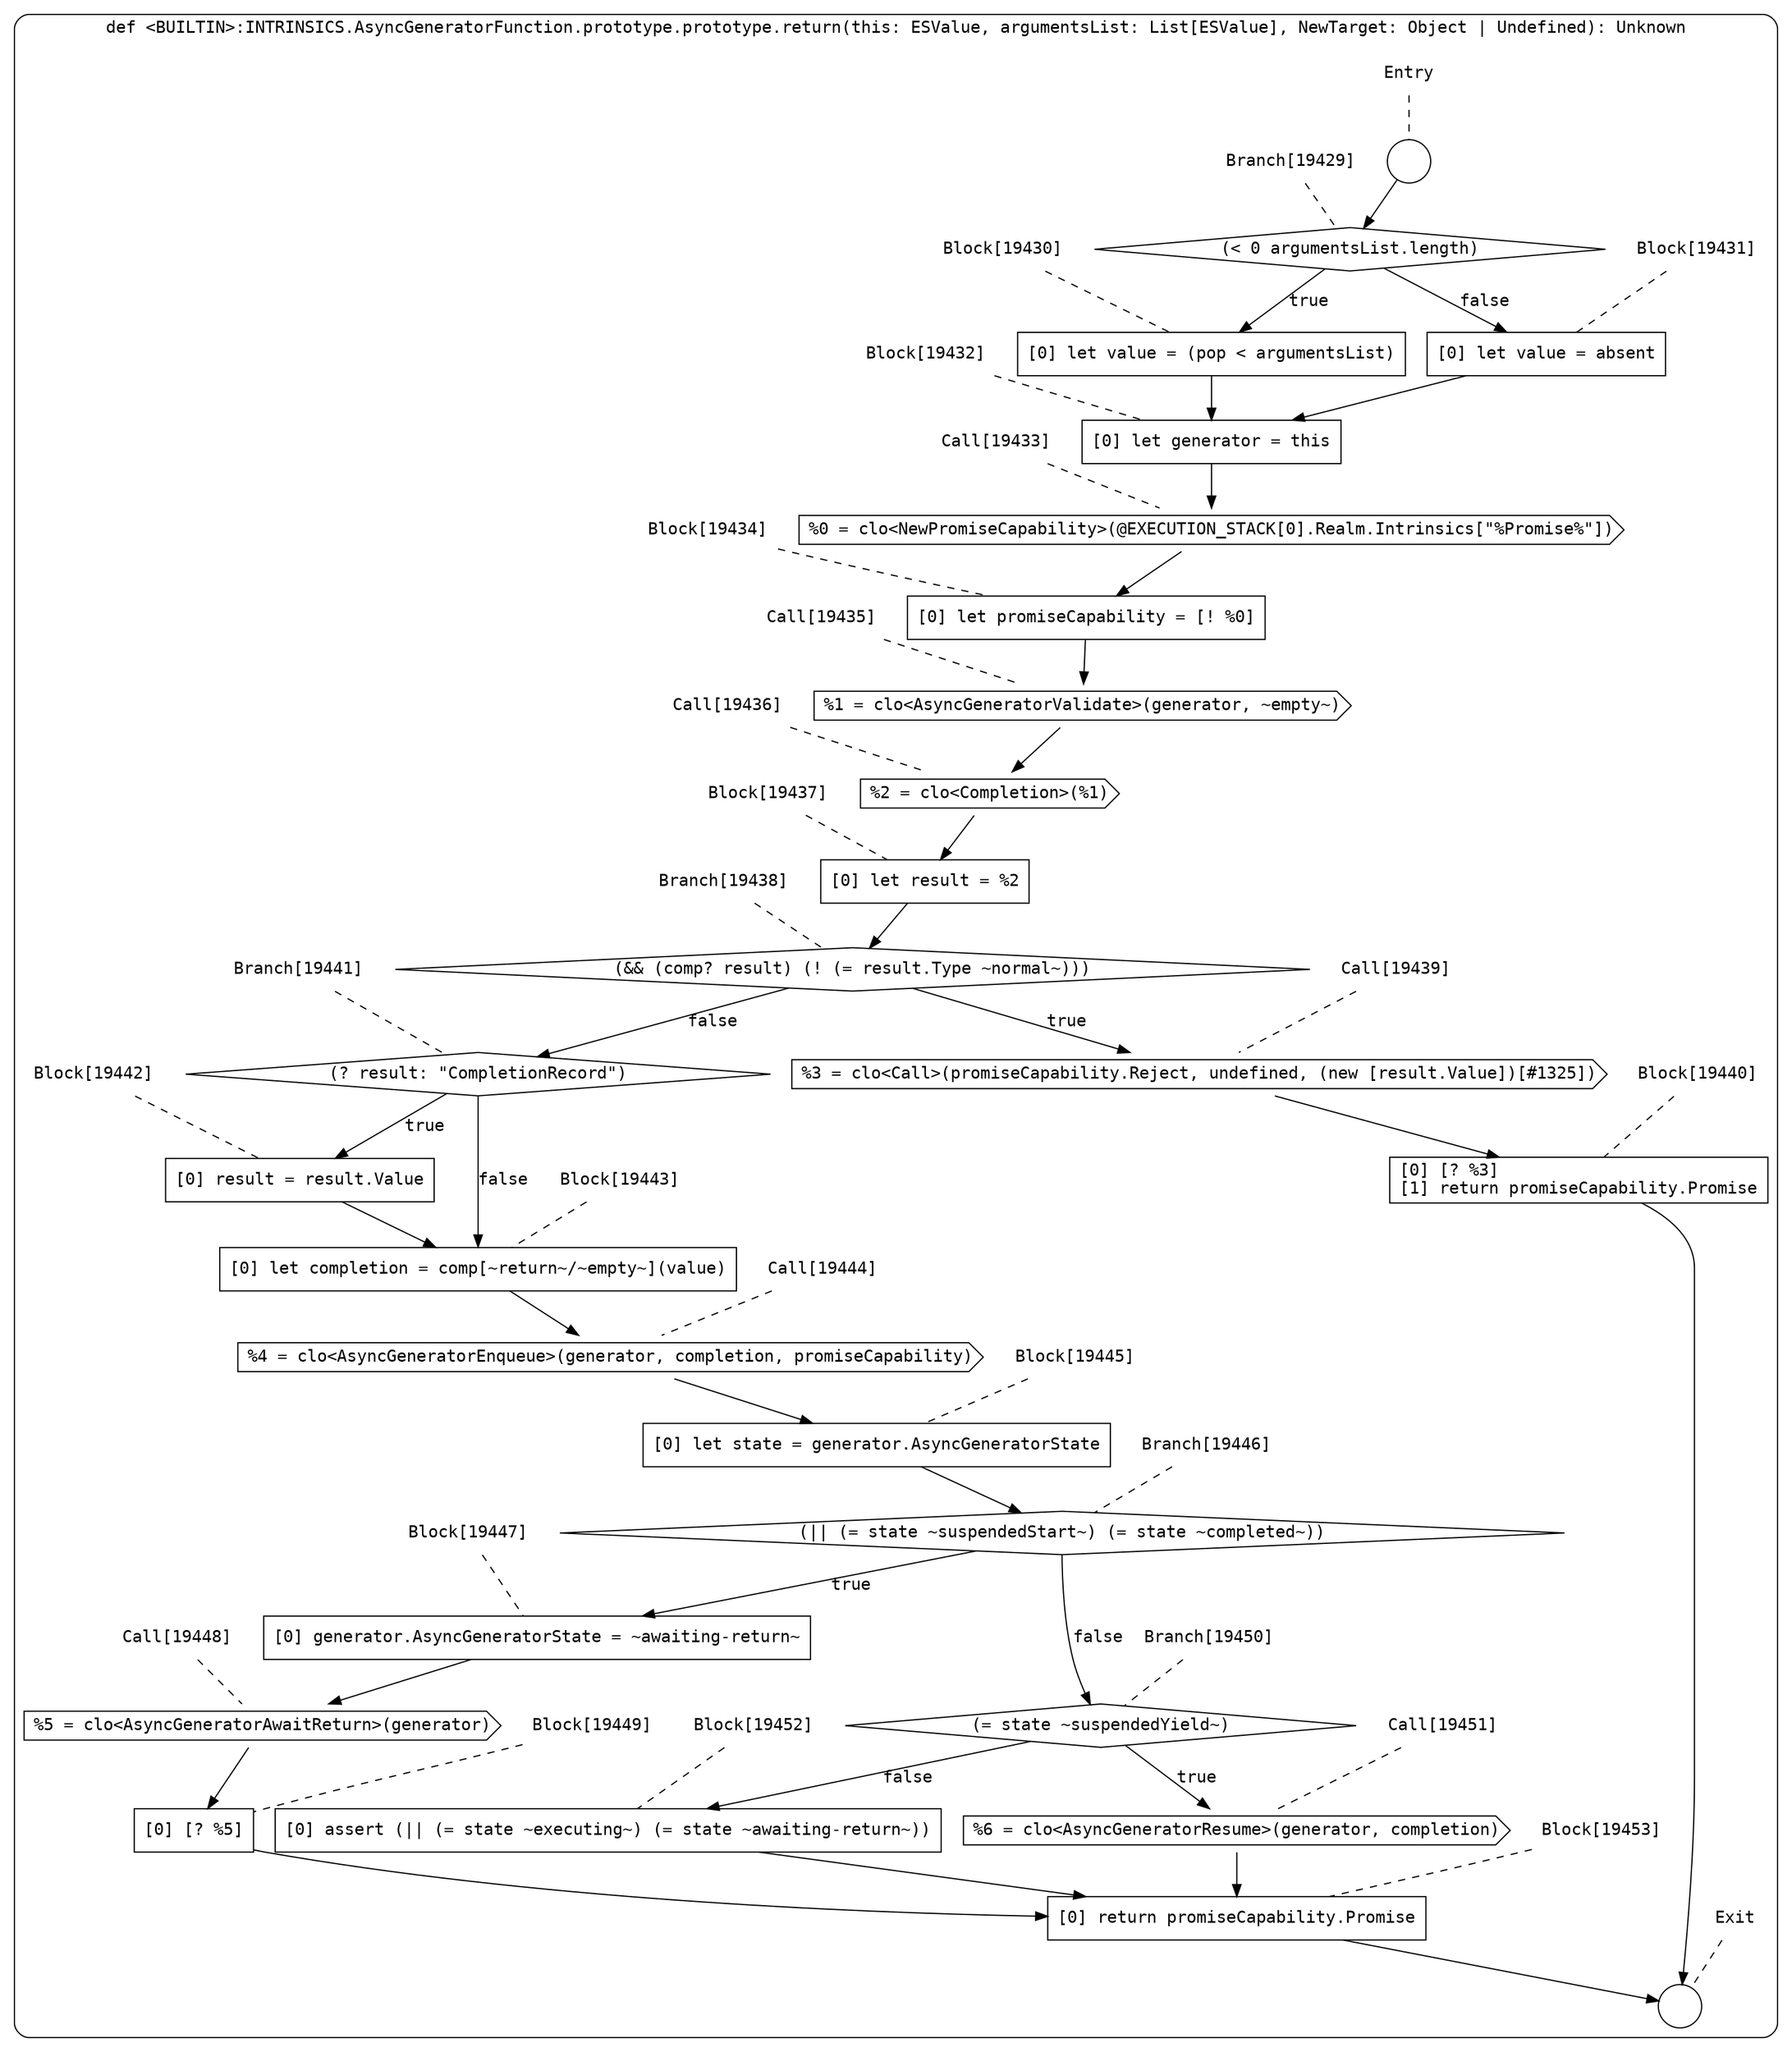 digraph {
  graph [fontname = "Consolas"]
  node [fontname = "Consolas"]
  edge [fontname = "Consolas"]
  subgraph cluster2624 {
    label = "def <BUILTIN>:INTRINSICS.AsyncGeneratorFunction.prototype.prototype.return(this: ESValue, argumentsList: List[ESValue], NewTarget: Object | Undefined): Unknown"
    style = rounded
    cluster2624_entry_name [shape=none, label=<<font color="black">Entry</font>>]
    cluster2624_entry_name -> cluster2624_entry [arrowhead=none, color="black", style=dashed]
    cluster2624_entry [shape=circle label=" " color="black" fillcolor="white" style=filled]
    cluster2624_entry -> node19429 [color="black"]
    cluster2624_exit_name [shape=none, label=<<font color="black">Exit</font>>]
    cluster2624_exit_name -> cluster2624_exit [arrowhead=none, color="black", style=dashed]
    cluster2624_exit [shape=circle label=" " color="black" fillcolor="white" style=filled]
    node19429_name [shape=none, label=<<font color="black">Branch[19429]</font>>]
    node19429_name -> node19429 [arrowhead=none, color="black", style=dashed]
    node19429 [shape=diamond, label=<<font color="black">(&lt; 0 argumentsList.length)</font>> color="black" fillcolor="white", style=filled]
    node19429 -> node19430 [label=<<font color="black">true</font>> color="black"]
    node19429 -> node19431 [label=<<font color="black">false</font>> color="black"]
    node19430_name [shape=none, label=<<font color="black">Block[19430]</font>>]
    node19430_name -> node19430 [arrowhead=none, color="black", style=dashed]
    node19430 [shape=box, label=<<font color="black">[0] let value = (pop &lt; argumentsList)<BR ALIGN="LEFT"/></font>> color="black" fillcolor="white", style=filled]
    node19430 -> node19432 [color="black"]
    node19431_name [shape=none, label=<<font color="black">Block[19431]</font>>]
    node19431_name -> node19431 [arrowhead=none, color="black", style=dashed]
    node19431 [shape=box, label=<<font color="black">[0] let value = absent<BR ALIGN="LEFT"/></font>> color="black" fillcolor="white", style=filled]
    node19431 -> node19432 [color="black"]
    node19432_name [shape=none, label=<<font color="black">Block[19432]</font>>]
    node19432_name -> node19432 [arrowhead=none, color="black", style=dashed]
    node19432 [shape=box, label=<<font color="black">[0] let generator = this<BR ALIGN="LEFT"/></font>> color="black" fillcolor="white", style=filled]
    node19432 -> node19433 [color="black"]
    node19433_name [shape=none, label=<<font color="black">Call[19433]</font>>]
    node19433_name -> node19433 [arrowhead=none, color="black", style=dashed]
    node19433 [shape=cds, label=<<font color="black">%0 = clo&lt;NewPromiseCapability&gt;(@EXECUTION_STACK[0].Realm.Intrinsics[&quot;%Promise%&quot;])</font>> color="black" fillcolor="white", style=filled]
    node19433 -> node19434 [color="black"]
    node19434_name [shape=none, label=<<font color="black">Block[19434]</font>>]
    node19434_name -> node19434 [arrowhead=none, color="black", style=dashed]
    node19434 [shape=box, label=<<font color="black">[0] let promiseCapability = [! %0]<BR ALIGN="LEFT"/></font>> color="black" fillcolor="white", style=filled]
    node19434 -> node19435 [color="black"]
    node19435_name [shape=none, label=<<font color="black">Call[19435]</font>>]
    node19435_name -> node19435 [arrowhead=none, color="black", style=dashed]
    node19435 [shape=cds, label=<<font color="black">%1 = clo&lt;AsyncGeneratorValidate&gt;(generator, ~empty~)</font>> color="black" fillcolor="white", style=filled]
    node19435 -> node19436 [color="black"]
    node19436_name [shape=none, label=<<font color="black">Call[19436]</font>>]
    node19436_name -> node19436 [arrowhead=none, color="black", style=dashed]
    node19436 [shape=cds, label=<<font color="black">%2 = clo&lt;Completion&gt;(%1)</font>> color="black" fillcolor="white", style=filled]
    node19436 -> node19437 [color="black"]
    node19437_name [shape=none, label=<<font color="black">Block[19437]</font>>]
    node19437_name -> node19437 [arrowhead=none, color="black", style=dashed]
    node19437 [shape=box, label=<<font color="black">[0] let result = %2<BR ALIGN="LEFT"/></font>> color="black" fillcolor="white", style=filled]
    node19437 -> node19438 [color="black"]
    node19438_name [shape=none, label=<<font color="black">Branch[19438]</font>>]
    node19438_name -> node19438 [arrowhead=none, color="black", style=dashed]
    node19438 [shape=diamond, label=<<font color="black">(&amp;&amp; (comp? result) (! (= result.Type ~normal~)))</font>> color="black" fillcolor="white", style=filled]
    node19438 -> node19439 [label=<<font color="black">true</font>> color="black"]
    node19438 -> node19441 [label=<<font color="black">false</font>> color="black"]
    node19439_name [shape=none, label=<<font color="black">Call[19439]</font>>]
    node19439_name -> node19439 [arrowhead=none, color="black", style=dashed]
    node19439 [shape=cds, label=<<font color="black">%3 = clo&lt;Call&gt;(promiseCapability.Reject, undefined, (new [result.Value])[#1325])</font>> color="black" fillcolor="white", style=filled]
    node19439 -> node19440 [color="black"]
    node19441_name [shape=none, label=<<font color="black">Branch[19441]</font>>]
    node19441_name -> node19441 [arrowhead=none, color="black", style=dashed]
    node19441 [shape=diamond, label=<<font color="black">(? result: &quot;CompletionRecord&quot;)</font>> color="black" fillcolor="white", style=filled]
    node19441 -> node19442 [label=<<font color="black">true</font>> color="black"]
    node19441 -> node19443 [label=<<font color="black">false</font>> color="black"]
    node19440_name [shape=none, label=<<font color="black">Block[19440]</font>>]
    node19440_name -> node19440 [arrowhead=none, color="black", style=dashed]
    node19440 [shape=box, label=<<font color="black">[0] [? %3]<BR ALIGN="LEFT"/>[1] return promiseCapability.Promise<BR ALIGN="LEFT"/></font>> color="black" fillcolor="white", style=filled]
    node19440 -> cluster2624_exit [color="black"]
    node19442_name [shape=none, label=<<font color="black">Block[19442]</font>>]
    node19442_name -> node19442 [arrowhead=none, color="black", style=dashed]
    node19442 [shape=box, label=<<font color="black">[0] result = result.Value<BR ALIGN="LEFT"/></font>> color="black" fillcolor="white", style=filled]
    node19442 -> node19443 [color="black"]
    node19443_name [shape=none, label=<<font color="black">Block[19443]</font>>]
    node19443_name -> node19443 [arrowhead=none, color="black", style=dashed]
    node19443 [shape=box, label=<<font color="black">[0] let completion = comp[~return~/~empty~](value)<BR ALIGN="LEFT"/></font>> color="black" fillcolor="white", style=filled]
    node19443 -> node19444 [color="black"]
    node19444_name [shape=none, label=<<font color="black">Call[19444]</font>>]
    node19444_name -> node19444 [arrowhead=none, color="black", style=dashed]
    node19444 [shape=cds, label=<<font color="black">%4 = clo&lt;AsyncGeneratorEnqueue&gt;(generator, completion, promiseCapability)</font>> color="black" fillcolor="white", style=filled]
    node19444 -> node19445 [color="black"]
    node19445_name [shape=none, label=<<font color="black">Block[19445]</font>>]
    node19445_name -> node19445 [arrowhead=none, color="black", style=dashed]
    node19445 [shape=box, label=<<font color="black">[0] let state = generator.AsyncGeneratorState<BR ALIGN="LEFT"/></font>> color="black" fillcolor="white", style=filled]
    node19445 -> node19446 [color="black"]
    node19446_name [shape=none, label=<<font color="black">Branch[19446]</font>>]
    node19446_name -> node19446 [arrowhead=none, color="black", style=dashed]
    node19446 [shape=diamond, label=<<font color="black">(|| (= state ~suspendedStart~) (= state ~completed~))</font>> color="black" fillcolor="white", style=filled]
    node19446 -> node19447 [label=<<font color="black">true</font>> color="black"]
    node19446 -> node19450 [label=<<font color="black">false</font>> color="black"]
    node19447_name [shape=none, label=<<font color="black">Block[19447]</font>>]
    node19447_name -> node19447 [arrowhead=none, color="black", style=dashed]
    node19447 [shape=box, label=<<font color="black">[0] generator.AsyncGeneratorState = ~awaiting-return~<BR ALIGN="LEFT"/></font>> color="black" fillcolor="white", style=filled]
    node19447 -> node19448 [color="black"]
    node19450_name [shape=none, label=<<font color="black">Branch[19450]</font>>]
    node19450_name -> node19450 [arrowhead=none, color="black", style=dashed]
    node19450 [shape=diamond, label=<<font color="black">(= state ~suspendedYield~)</font>> color="black" fillcolor="white", style=filled]
    node19450 -> node19451 [label=<<font color="black">true</font>> color="black"]
    node19450 -> node19452 [label=<<font color="black">false</font>> color="black"]
    node19448_name [shape=none, label=<<font color="black">Call[19448]</font>>]
    node19448_name -> node19448 [arrowhead=none, color="black", style=dashed]
    node19448 [shape=cds, label=<<font color="black">%5 = clo&lt;AsyncGeneratorAwaitReturn&gt;(generator)</font>> color="black" fillcolor="white", style=filled]
    node19448 -> node19449 [color="black"]
    node19451_name [shape=none, label=<<font color="black">Call[19451]</font>>]
    node19451_name -> node19451 [arrowhead=none, color="black", style=dashed]
    node19451 [shape=cds, label=<<font color="black">%6 = clo&lt;AsyncGeneratorResume&gt;(generator, completion)</font>> color="black" fillcolor="white", style=filled]
    node19451 -> node19453 [color="black"]
    node19452_name [shape=none, label=<<font color="black">Block[19452]</font>>]
    node19452_name -> node19452 [arrowhead=none, color="black", style=dashed]
    node19452 [shape=box, label=<<font color="black">[0] assert (|| (= state ~executing~) (= state ~awaiting-return~))<BR ALIGN="LEFT"/></font>> color="black" fillcolor="white", style=filled]
    node19452 -> node19453 [color="black"]
    node19449_name [shape=none, label=<<font color="black">Block[19449]</font>>]
    node19449_name -> node19449 [arrowhead=none, color="black", style=dashed]
    node19449 [shape=box, label=<<font color="black">[0] [? %5]<BR ALIGN="LEFT"/></font>> color="black" fillcolor="white", style=filled]
    node19449 -> node19453 [color="black"]
    node19453_name [shape=none, label=<<font color="black">Block[19453]</font>>]
    node19453_name -> node19453 [arrowhead=none, color="black", style=dashed]
    node19453 [shape=box, label=<<font color="black">[0] return promiseCapability.Promise<BR ALIGN="LEFT"/></font>> color="black" fillcolor="white", style=filled]
    node19453 -> cluster2624_exit [color="black"]
  }
}